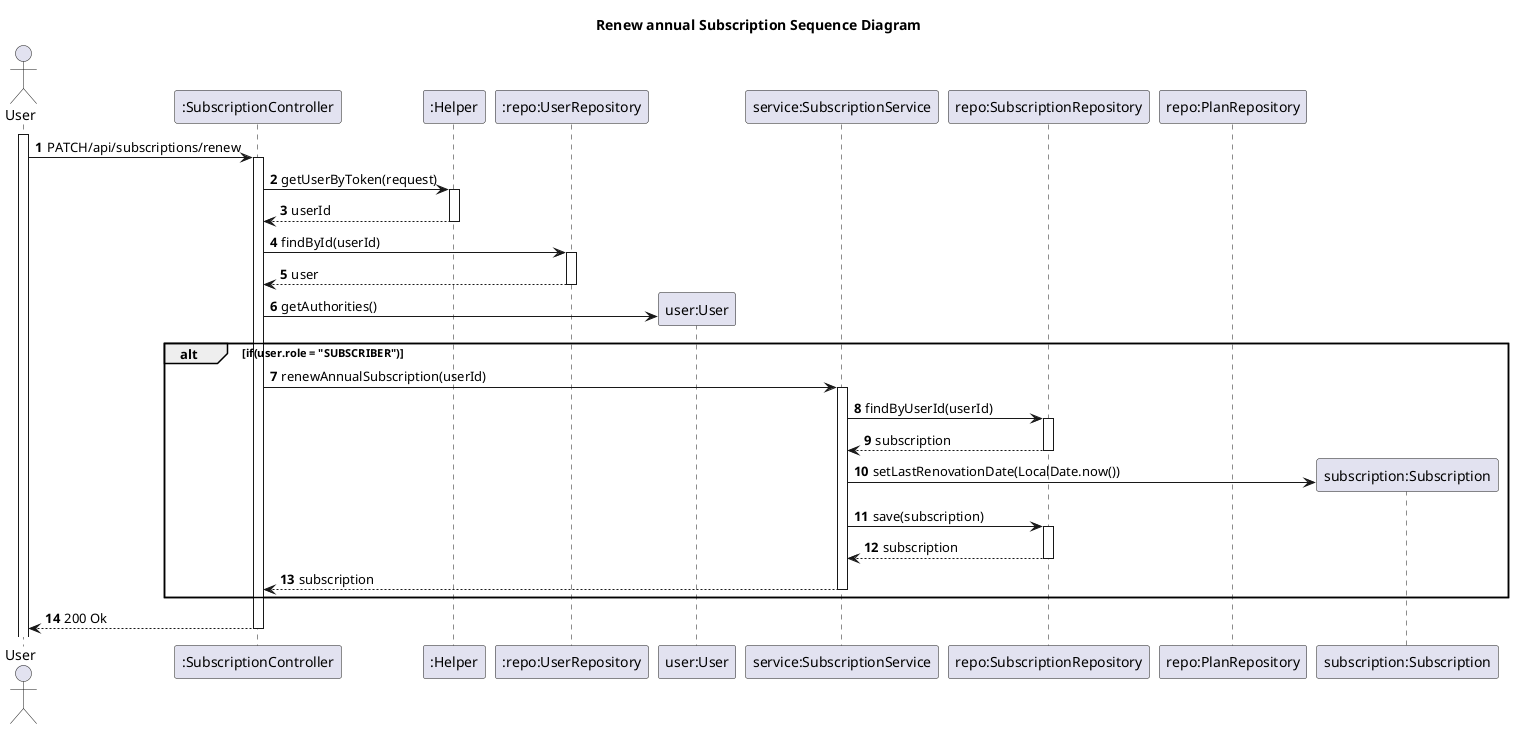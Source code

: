 @startuml
'https://plantuml.com/sequence-diagram

title Renew annual Subscription Sequence Diagram

autoactivate on
autonumber

actor "User" as User
participant ":SubscriptionController" as Ctrl
participant ":Helper" as Helper
participant ":repo:UserRepository" as userRepo
participant "user:User" as usr
participant "service:SubscriptionService" as ServiceSubscription
participant "repo:SubscriptionRepository" as SubRepo
participant "repo:PlanRepository" as PlanRepo
participant "subscription:Subscription" as Subscription

activate User

User -> Ctrl: PATCH/api/subscriptions/renew
Ctrl -> Helper: getUserByToken(request)
Helper --> Ctrl: userId
Ctrl -> userRepo: findById(userId)
userRepo --> Ctrl: user
Ctrl -> usr**: getAuthorities()
alt if(user.role = "SUBSCRIBER")
    Ctrl -> ServiceSubscription: renewAnnualSubscription(userId)
    ServiceSubscription -> SubRepo: findByUserId(userId)
    SubRepo --> ServiceSubscription: subscription
    ServiceSubscription -> Subscription**: setLastRenovationDate(LocalDate.now())
    ServiceSubscription -> SubRepo: save(subscription)
    SubRepo --> ServiceSubscription: subscription
    ServiceSubscription --> Ctrl: subscription
end
Ctrl --> User: 200 Ok

@enduml
